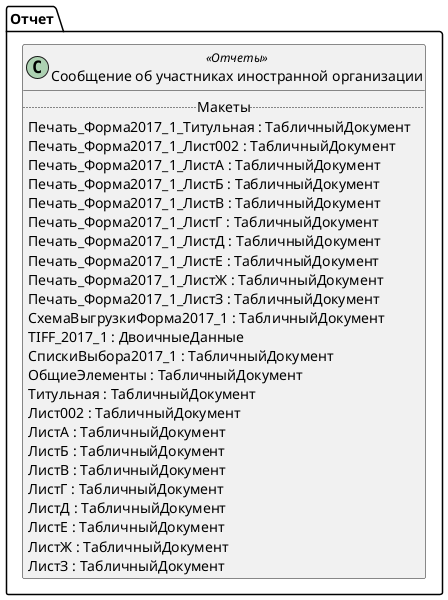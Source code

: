 ﻿@startuml РегламентированноеУведомлениеС_ИО
'!include templates.wsd
'..\include templates.wsd
class Отчет.РегламентированноеУведомлениеС_ИО as "Сообщение об участниках иностранной организации" <<Отчеты>>
{
..Макеты..
Печать_Форма2017_1_Титульная : ТабличныйДокумент
Печать_Форма2017_1_Лист002 : ТабличныйДокумент
Печать_Форма2017_1_ЛистА : ТабличныйДокумент
Печать_Форма2017_1_ЛистБ : ТабличныйДокумент
Печать_Форма2017_1_ЛистВ : ТабличныйДокумент
Печать_Форма2017_1_ЛистГ : ТабличныйДокумент
Печать_Форма2017_1_ЛистД : ТабличныйДокумент
Печать_Форма2017_1_ЛистЕ : ТабличныйДокумент
Печать_Форма2017_1_ЛистЖ : ТабличныйДокумент
Печать_Форма2017_1_ЛистЗ : ТабличныйДокумент
СхемаВыгрузкиФорма2017_1 : ТабличныйДокумент
TIFF_2017_1 : ДвоичныеДанные
СпискиВыбора2017_1 : ТабличныйДокумент
ОбщиеЭлементы : ТабличныйДокумент
Титульная : ТабличныйДокумент
Лист002 : ТабличныйДокумент
ЛистА : ТабличныйДокумент
ЛистБ : ТабличныйДокумент
ЛистВ : ТабличныйДокумент
ЛистГ : ТабличныйДокумент
ЛистД : ТабличныйДокумент
ЛистЕ : ТабличныйДокумент
ЛистЖ : ТабличныйДокумент
ЛистЗ : ТабличныйДокумент
}
@enduml
